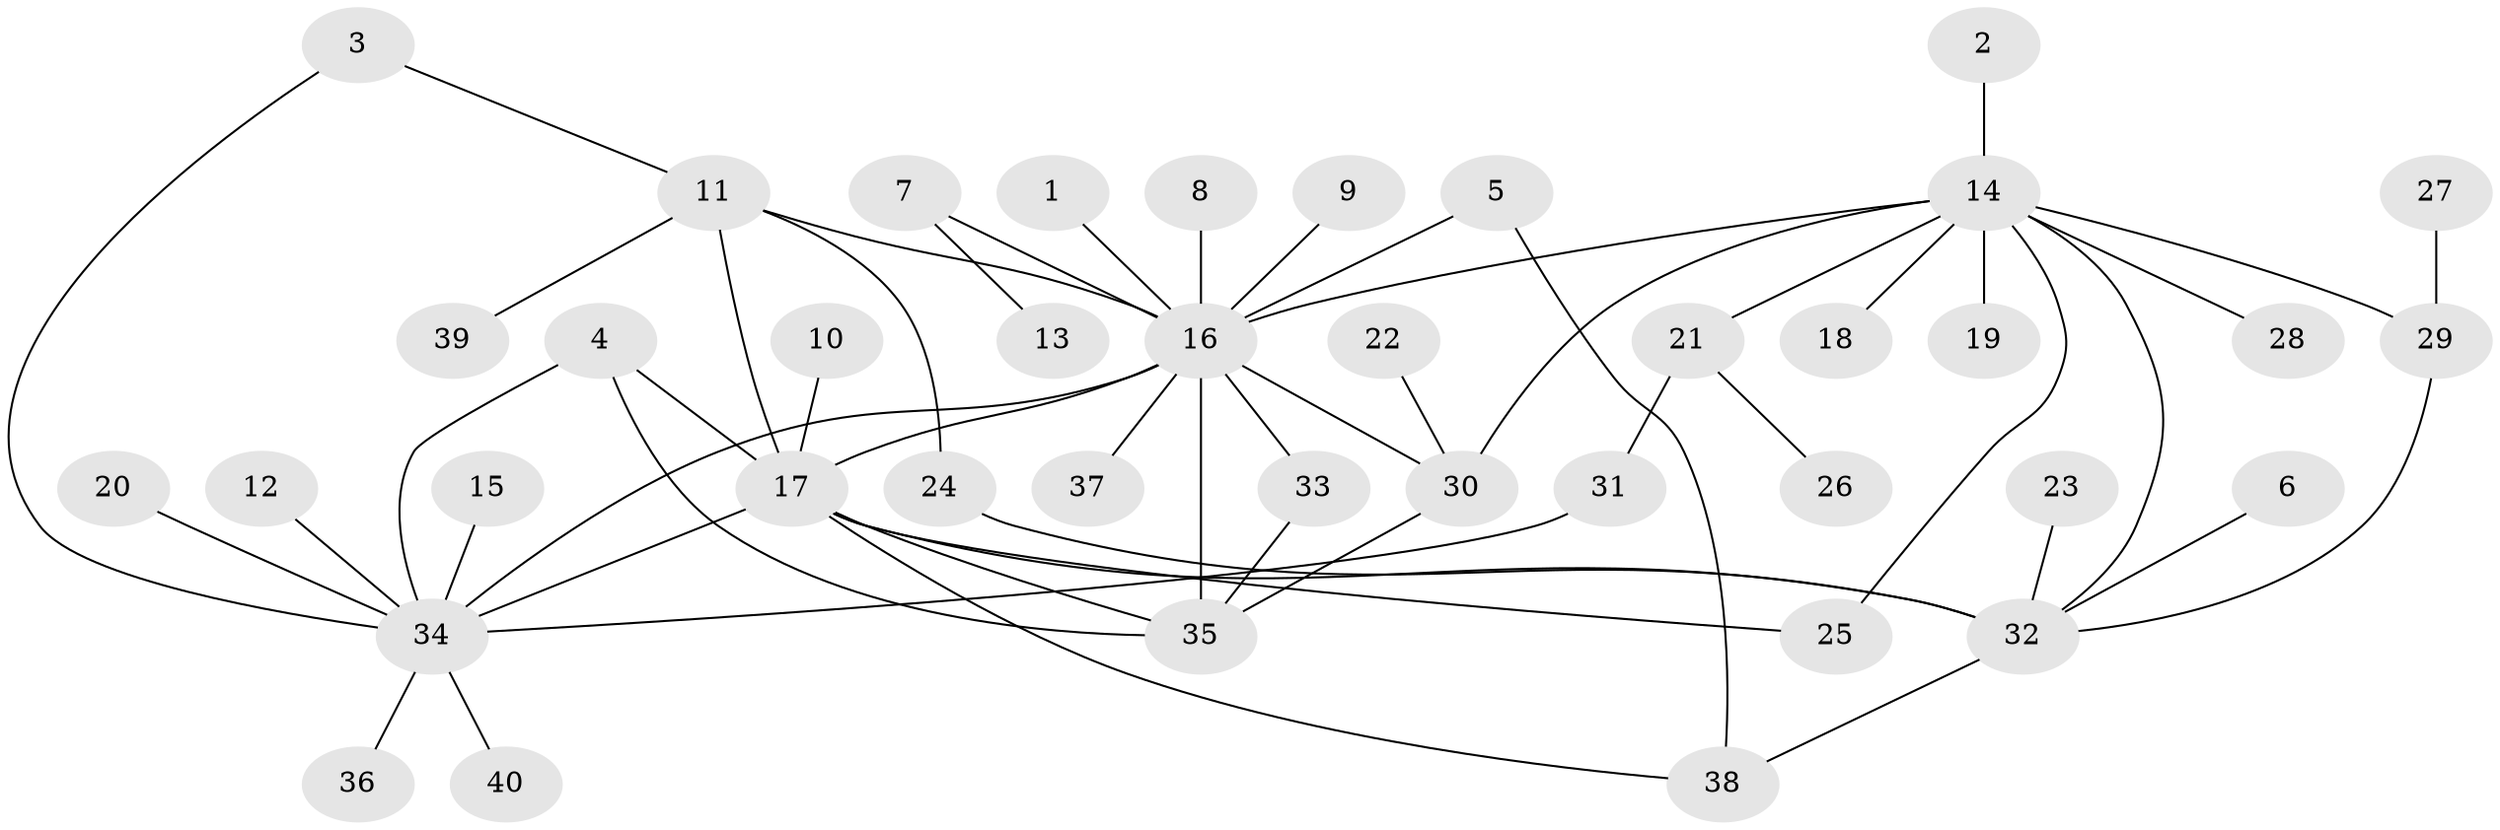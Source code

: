 // original degree distribution, {8: 0.0125, 18: 0.0125, 12: 0.025, 14: 0.0125, 1: 0.525, 3: 0.0625, 5: 0.0375, 2: 0.25, 10: 0.0125, 4: 0.05}
// Generated by graph-tools (version 1.1) at 2025/01/03/09/25 03:01:44]
// undirected, 40 vertices, 55 edges
graph export_dot {
graph [start="1"]
  node [color=gray90,style=filled];
  1;
  2;
  3;
  4;
  5;
  6;
  7;
  8;
  9;
  10;
  11;
  12;
  13;
  14;
  15;
  16;
  17;
  18;
  19;
  20;
  21;
  22;
  23;
  24;
  25;
  26;
  27;
  28;
  29;
  30;
  31;
  32;
  33;
  34;
  35;
  36;
  37;
  38;
  39;
  40;
  1 -- 16 [weight=1.0];
  2 -- 14 [weight=1.0];
  3 -- 11 [weight=1.0];
  3 -- 34 [weight=1.0];
  4 -- 17 [weight=1.0];
  4 -- 34 [weight=1.0];
  4 -- 35 [weight=1.0];
  5 -- 16 [weight=1.0];
  5 -- 38 [weight=1.0];
  6 -- 32 [weight=1.0];
  7 -- 13 [weight=1.0];
  7 -- 16 [weight=1.0];
  8 -- 16 [weight=1.0];
  9 -- 16 [weight=1.0];
  10 -- 17 [weight=1.0];
  11 -- 16 [weight=1.0];
  11 -- 17 [weight=1.0];
  11 -- 24 [weight=1.0];
  11 -- 39 [weight=1.0];
  12 -- 34 [weight=1.0];
  14 -- 16 [weight=1.0];
  14 -- 18 [weight=1.0];
  14 -- 19 [weight=1.0];
  14 -- 21 [weight=1.0];
  14 -- 25 [weight=1.0];
  14 -- 28 [weight=1.0];
  14 -- 29 [weight=1.0];
  14 -- 30 [weight=1.0];
  14 -- 32 [weight=1.0];
  15 -- 34 [weight=1.0];
  16 -- 17 [weight=1.0];
  16 -- 30 [weight=1.0];
  16 -- 33 [weight=1.0];
  16 -- 34 [weight=1.0];
  16 -- 35 [weight=2.0];
  16 -- 37 [weight=1.0];
  17 -- 25 [weight=2.0];
  17 -- 32 [weight=1.0];
  17 -- 34 [weight=1.0];
  17 -- 35 [weight=1.0];
  17 -- 38 [weight=1.0];
  20 -- 34 [weight=1.0];
  21 -- 26 [weight=1.0];
  21 -- 31 [weight=1.0];
  22 -- 30 [weight=1.0];
  23 -- 32 [weight=1.0];
  24 -- 32 [weight=2.0];
  27 -- 29 [weight=1.0];
  29 -- 32 [weight=1.0];
  30 -- 35 [weight=1.0];
  31 -- 34 [weight=1.0];
  32 -- 38 [weight=1.0];
  33 -- 35 [weight=1.0];
  34 -- 36 [weight=1.0];
  34 -- 40 [weight=1.0];
}
